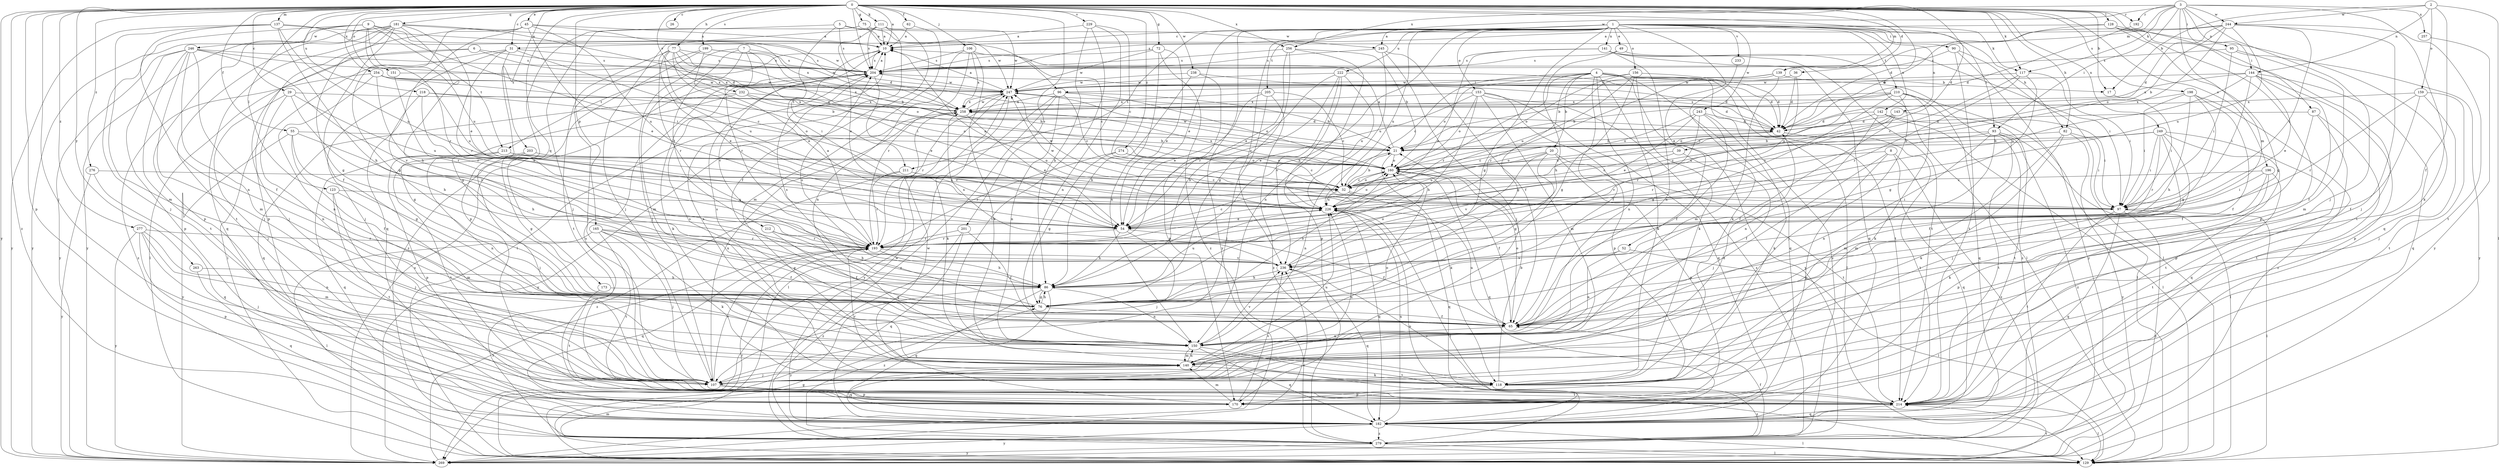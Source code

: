 strict digraph  {
0;
1;
2;
3;
4;
5;
6;
7;
8;
9;
10;
17;
20;
21;
26;
29;
31;
32;
36;
39;
42;
45;
49;
52;
54;
55;
62;
65;
72;
75;
76;
77;
82;
86;
87;
90;
93;
95;
96;
97;
106;
107;
111;
117;
118;
123;
128;
129;
137;
139;
140;
141;
142;
143;
144;
150;
151;
153;
156;
159;
160;
165;
170;
173;
181;
182;
192;
193;
196;
198;
199;
201;
203;
204;
205;
210;
211;
212;
213;
214;
218;
222;
226;
229;
232;
233;
236;
238;
243;
244;
245;
246;
247;
249;
254;
256;
257;
258;
263;
269;
274;
276;
277;
279;
0 -> 10  [label=a];
0 -> 17  [label=b];
0 -> 26  [label=c];
0 -> 29  [label=c];
0 -> 31  [label=c];
0 -> 36  [label=d];
0 -> 39  [label=d];
0 -> 42  [label=d];
0 -> 45  [label=e];
0 -> 55  [label=f];
0 -> 62  [label=f];
0 -> 72  [label=g];
0 -> 75  [label=g];
0 -> 77  [label=h];
0 -> 82  [label=h];
0 -> 87  [label=i];
0 -> 106  [label=j];
0 -> 107  [label=j];
0 -> 111  [label=k];
0 -> 117  [label=k];
0 -> 123  [label=l];
0 -> 128  [label=l];
0 -> 137  [label=m];
0 -> 139  [label=m];
0 -> 151  [label=o];
0 -> 165  [label=p];
0 -> 170  [label=p];
0 -> 173  [label=q];
0 -> 181  [label=q];
0 -> 192  [label=r];
0 -> 196  [label=s];
0 -> 198  [label=s];
0 -> 199  [label=s];
0 -> 201  [label=s];
0 -> 203  [label=s];
0 -> 204  [label=s];
0 -> 218  [label=u];
0 -> 229  [label=v];
0 -> 232  [label=v];
0 -> 238  [label=w];
0 -> 249  [label=x];
0 -> 254  [label=x];
0 -> 256  [label=x];
0 -> 263  [label=y];
0 -> 269  [label=y];
0 -> 274  [label=z];
0 -> 276  [label=z];
0 -> 277  [label=z];
0 -> 279  [label=z];
1 -> 31  [label=c];
1 -> 49  [label=e];
1 -> 52  [label=e];
1 -> 54  [label=e];
1 -> 76  [label=g];
1 -> 82  [label=h];
1 -> 86  [label=h];
1 -> 90  [label=i];
1 -> 93  [label=i];
1 -> 117  [label=k];
1 -> 141  [label=n];
1 -> 142  [label=n];
1 -> 143  [label=n];
1 -> 153  [label=o];
1 -> 156  [label=o];
1 -> 205  [label=t];
1 -> 210  [label=t];
1 -> 211  [label=t];
1 -> 222  [label=u];
1 -> 226  [label=u];
1 -> 233  [label=v];
1 -> 236  [label=v];
1 -> 243  [label=w];
1 -> 269  [label=y];
2 -> 17  [label=b];
2 -> 65  [label=f];
2 -> 129  [label=l];
2 -> 144  [label=n];
2 -> 159  [label=o];
2 -> 244  [label=w];
3 -> 93  [label=i];
3 -> 95  [label=i];
3 -> 107  [label=j];
3 -> 117  [label=k];
3 -> 118  [label=k];
3 -> 139  [label=m];
3 -> 144  [label=n];
3 -> 192  [label=r];
3 -> 236  [label=m];
3 -> 244  [label=w];
3 -> 245  [label=w];
3 -> 256  [label=x];
3 -> 257  [label=x];
4 -> 17  [label=b];
4 -> 20  [label=b];
4 -> 32  [label=c];
4 -> 42  [label=d];
4 -> 65  [label=f];
4 -> 76  [label=g];
4 -> 96  [label=i];
4 -> 118  [label=k];
4 -> 129  [label=l];
4 -> 150  [label=n];
4 -> 160  [label=o];
4 -> 182  [label=q];
4 -> 193  [label=r];
4 -> 269  [label=y];
4 -> 279  [label=z];
5 -> 96  [label=i];
5 -> 170  [label=p];
5 -> 204  [label=s];
5 -> 211  [label=t];
5 -> 245  [label=w];
6 -> 107  [label=j];
6 -> 129  [label=l];
6 -> 204  [label=s];
6 -> 258  [label=x];
7 -> 97  [label=i];
7 -> 107  [label=j];
7 -> 140  [label=m];
7 -> 193  [label=r];
7 -> 204  [label=s];
7 -> 212  [label=t];
8 -> 107  [label=j];
8 -> 160  [label=o];
8 -> 170  [label=p];
8 -> 182  [label=q];
8 -> 279  [label=z];
9 -> 97  [label=i];
9 -> 107  [label=j];
9 -> 193  [label=r];
9 -> 213  [label=t];
9 -> 226  [label=u];
9 -> 246  [label=w];
9 -> 247  [label=w];
9 -> 269  [label=y];
10 -> 204  [label=s];
10 -> 213  [label=t];
10 -> 236  [label=v];
17 -> 97  [label=i];
20 -> 76  [label=g];
20 -> 160  [label=o];
20 -> 170  [label=p];
20 -> 214  [label=t];
20 -> 226  [label=u];
20 -> 236  [label=v];
21 -> 10  [label=a];
21 -> 118  [label=k];
21 -> 150  [label=n];
21 -> 160  [label=o];
21 -> 247  [label=w];
29 -> 86  [label=h];
29 -> 107  [label=j];
29 -> 150  [label=n];
29 -> 226  [label=u];
29 -> 258  [label=x];
31 -> 32  [label=c];
31 -> 76  [label=g];
31 -> 107  [label=j];
31 -> 129  [label=l];
31 -> 193  [label=r];
31 -> 204  [label=s];
32 -> 21  [label=b];
32 -> 97  [label=i];
32 -> 160  [label=o];
32 -> 182  [label=q];
32 -> 226  [label=u];
32 -> 247  [label=w];
36 -> 42  [label=d];
36 -> 226  [label=u];
36 -> 247  [label=w];
39 -> 32  [label=c];
39 -> 65  [label=f];
39 -> 160  [label=o];
42 -> 21  [label=b];
42 -> 32  [label=c];
42 -> 204  [label=s];
42 -> 214  [label=t];
45 -> 10  [label=a];
45 -> 42  [label=d];
45 -> 54  [label=e];
45 -> 76  [label=g];
45 -> 170  [label=p];
45 -> 182  [label=q];
45 -> 226  [label=u];
49 -> 86  [label=h];
49 -> 97  [label=i];
49 -> 204  [label=s];
52 -> 129  [label=l];
52 -> 150  [label=n];
52 -> 236  [label=v];
54 -> 32  [label=c];
54 -> 65  [label=f];
54 -> 86  [label=h];
54 -> 107  [label=j];
54 -> 193  [label=r];
55 -> 21  [label=b];
55 -> 65  [label=f];
55 -> 76  [label=g];
55 -> 86  [label=h];
55 -> 269  [label=y];
62 -> 10  [label=a];
62 -> 140  [label=m];
65 -> 150  [label=n];
65 -> 160  [label=o];
65 -> 226  [label=u];
72 -> 54  [label=e];
72 -> 150  [label=n];
72 -> 204  [label=s];
72 -> 247  [label=w];
72 -> 279  [label=z];
75 -> 10  [label=a];
75 -> 107  [label=j];
75 -> 247  [label=w];
76 -> 65  [label=f];
76 -> 86  [label=h];
76 -> 160  [label=o];
76 -> 204  [label=s];
77 -> 54  [label=e];
77 -> 97  [label=i];
77 -> 160  [label=o];
77 -> 193  [label=r];
77 -> 204  [label=s];
77 -> 214  [label=t];
77 -> 226  [label=u];
77 -> 247  [label=w];
77 -> 258  [label=x];
82 -> 21  [label=b];
82 -> 97  [label=i];
82 -> 118  [label=k];
82 -> 140  [label=m];
82 -> 269  [label=y];
86 -> 76  [label=g];
86 -> 150  [label=n];
86 -> 182  [label=q];
86 -> 204  [label=s];
86 -> 226  [label=u];
86 -> 269  [label=y];
86 -> 279  [label=z];
87 -> 42  [label=d];
87 -> 65  [label=f];
87 -> 170  [label=p];
87 -> 214  [label=t];
90 -> 129  [label=l];
90 -> 204  [label=s];
90 -> 214  [label=t];
90 -> 269  [label=y];
93 -> 21  [label=b];
93 -> 129  [label=l];
93 -> 140  [label=m];
93 -> 150  [label=n];
93 -> 193  [label=r];
93 -> 214  [label=t];
93 -> 279  [label=z];
95 -> 97  [label=i];
95 -> 140  [label=m];
95 -> 204  [label=s];
95 -> 269  [label=y];
96 -> 21  [label=b];
96 -> 32  [label=c];
96 -> 150  [label=n];
96 -> 160  [label=o];
96 -> 258  [label=x];
96 -> 269  [label=y];
96 -> 279  [label=z];
97 -> 10  [label=a];
97 -> 129  [label=l];
97 -> 182  [label=q];
97 -> 214  [label=t];
97 -> 247  [label=w];
97 -> 269  [label=y];
106 -> 32  [label=c];
106 -> 118  [label=k];
106 -> 150  [label=n];
106 -> 193  [label=r];
106 -> 204  [label=s];
106 -> 258  [label=x];
107 -> 42  [label=d];
107 -> 170  [label=p];
107 -> 193  [label=r];
107 -> 214  [label=t];
107 -> 226  [label=u];
107 -> 258  [label=x];
111 -> 10  [label=a];
111 -> 54  [label=e];
111 -> 65  [label=f];
111 -> 107  [label=j];
111 -> 129  [label=l];
111 -> 204  [label=s];
111 -> 247  [label=w];
117 -> 32  [label=c];
117 -> 76  [label=g];
117 -> 97  [label=i];
117 -> 193  [label=r];
117 -> 247  [label=w];
118 -> 10  [label=a];
118 -> 21  [label=b];
118 -> 170  [label=p];
118 -> 193  [label=r];
118 -> 279  [label=z];
123 -> 107  [label=j];
123 -> 140  [label=m];
123 -> 214  [label=t];
123 -> 226  [label=u];
128 -> 10  [label=a];
128 -> 42  [label=d];
128 -> 76  [label=g];
128 -> 170  [label=p];
128 -> 182  [label=q];
128 -> 214  [label=t];
129 -> 76  [label=g];
129 -> 140  [label=m];
129 -> 193  [label=r];
137 -> 10  [label=a];
137 -> 86  [label=h];
137 -> 140  [label=m];
137 -> 150  [label=n];
137 -> 226  [label=u];
137 -> 258  [label=x];
137 -> 269  [label=y];
139 -> 21  [label=b];
139 -> 140  [label=m];
139 -> 193  [label=r];
139 -> 247  [label=w];
139 -> 279  [label=z];
140 -> 107  [label=j];
140 -> 118  [label=k];
140 -> 150  [label=n];
140 -> 160  [label=o];
140 -> 182  [label=q];
140 -> 204  [label=s];
140 -> 226  [label=u];
141 -> 54  [label=e];
141 -> 129  [label=l];
141 -> 150  [label=n];
141 -> 182  [label=q];
141 -> 204  [label=s];
141 -> 214  [label=t];
142 -> 42  [label=d];
142 -> 97  [label=i];
142 -> 129  [label=l];
142 -> 150  [label=n];
142 -> 160  [label=o];
143 -> 42  [label=d];
143 -> 65  [label=f];
143 -> 193  [label=r];
143 -> 214  [label=t];
143 -> 226  [label=u];
144 -> 54  [label=e];
144 -> 65  [label=f];
144 -> 97  [label=i];
144 -> 170  [label=p];
144 -> 182  [label=q];
144 -> 226  [label=u];
144 -> 247  [label=w];
144 -> 258  [label=x];
150 -> 140  [label=m];
150 -> 182  [label=q];
150 -> 204  [label=s];
150 -> 214  [label=t];
150 -> 236  [label=v];
151 -> 193  [label=r];
151 -> 247  [label=w];
153 -> 54  [label=e];
153 -> 86  [label=h];
153 -> 140  [label=m];
153 -> 160  [label=o];
153 -> 170  [label=p];
153 -> 182  [label=q];
153 -> 258  [label=x];
153 -> 279  [label=z];
156 -> 76  [label=g];
156 -> 118  [label=k];
156 -> 160  [label=o];
156 -> 214  [label=t];
156 -> 226  [label=u];
156 -> 247  [label=w];
159 -> 65  [label=f];
159 -> 107  [label=j];
159 -> 193  [label=r];
159 -> 214  [label=t];
159 -> 258  [label=x];
160 -> 32  [label=c];
160 -> 65  [label=f];
160 -> 182  [label=q];
160 -> 258  [label=x];
165 -> 65  [label=f];
165 -> 76  [label=g];
165 -> 107  [label=j];
165 -> 118  [label=k];
165 -> 129  [label=l];
165 -> 193  [label=r];
165 -> 214  [label=t];
170 -> 140  [label=m];
170 -> 204  [label=s];
170 -> 236  [label=v];
170 -> 247  [label=w];
173 -> 76  [label=g];
173 -> 214  [label=t];
181 -> 10  [label=a];
181 -> 42  [label=d];
181 -> 54  [label=e];
181 -> 65  [label=f];
181 -> 76  [label=g];
181 -> 86  [label=h];
181 -> 170  [label=p];
181 -> 182  [label=q];
181 -> 214  [label=t];
181 -> 269  [label=y];
182 -> 129  [label=l];
182 -> 226  [label=u];
182 -> 247  [label=w];
182 -> 269  [label=y];
182 -> 279  [label=z];
192 -> 42  [label=d];
193 -> 10  [label=a];
193 -> 86  [label=h];
193 -> 182  [label=q];
193 -> 236  [label=v];
196 -> 32  [label=c];
196 -> 97  [label=i];
196 -> 118  [label=k];
196 -> 170  [label=p];
196 -> 214  [label=t];
198 -> 65  [label=f];
198 -> 76  [label=g];
198 -> 86  [label=h];
198 -> 97  [label=i];
198 -> 258  [label=x];
198 -> 279  [label=z];
199 -> 21  [label=b];
199 -> 54  [label=e];
199 -> 107  [label=j];
199 -> 204  [label=s];
199 -> 279  [label=z];
201 -> 65  [label=f];
201 -> 182  [label=q];
201 -> 193  [label=r];
201 -> 279  [label=z];
203 -> 76  [label=g];
203 -> 107  [label=j];
203 -> 160  [label=o];
203 -> 214  [label=t];
204 -> 10  [label=a];
204 -> 54  [label=e];
204 -> 118  [label=k];
204 -> 247  [label=w];
205 -> 32  [label=c];
205 -> 54  [label=e];
205 -> 107  [label=j];
205 -> 258  [label=x];
205 -> 279  [label=z];
210 -> 21  [label=b];
210 -> 32  [label=c];
210 -> 76  [label=g];
210 -> 107  [label=j];
210 -> 118  [label=k];
210 -> 129  [label=l];
210 -> 182  [label=q];
210 -> 258  [label=x];
211 -> 32  [label=c];
211 -> 193  [label=r];
211 -> 279  [label=z];
212 -> 65  [label=f];
212 -> 86  [label=h];
212 -> 193  [label=r];
213 -> 150  [label=n];
213 -> 160  [label=o];
213 -> 170  [label=p];
213 -> 182  [label=q];
213 -> 226  [label=u];
214 -> 129  [label=l];
214 -> 182  [label=q];
214 -> 236  [label=v];
218 -> 54  [label=e];
218 -> 160  [label=o];
218 -> 236  [label=v];
218 -> 258  [label=x];
222 -> 42  [label=d];
222 -> 86  [label=h];
222 -> 170  [label=p];
222 -> 193  [label=r];
222 -> 226  [label=u];
222 -> 236  [label=v];
222 -> 247  [label=w];
226 -> 54  [label=e];
226 -> 129  [label=l];
226 -> 160  [label=o];
226 -> 182  [label=q];
229 -> 10  [label=a];
229 -> 32  [label=c];
229 -> 86  [label=h];
229 -> 150  [label=n];
229 -> 214  [label=t];
232 -> 21  [label=b];
232 -> 76  [label=g];
232 -> 160  [label=o];
232 -> 182  [label=q];
232 -> 258  [label=x];
233 -> 118  [label=k];
236 -> 86  [label=h];
236 -> 160  [label=o];
236 -> 182  [label=q];
236 -> 258  [label=x];
238 -> 42  [label=d];
238 -> 86  [label=h];
238 -> 170  [label=p];
238 -> 247  [label=w];
243 -> 42  [label=d];
243 -> 54  [label=e];
243 -> 65  [label=f];
243 -> 118  [label=k];
243 -> 160  [label=o];
243 -> 236  [label=v];
244 -> 10  [label=a];
244 -> 21  [label=b];
244 -> 42  [label=d];
244 -> 97  [label=i];
244 -> 107  [label=j];
244 -> 160  [label=o];
244 -> 204  [label=s];
244 -> 214  [label=t];
244 -> 226  [label=u];
245 -> 65  [label=f];
245 -> 107  [label=j];
245 -> 204  [label=s];
245 -> 226  [label=u];
246 -> 65  [label=f];
246 -> 107  [label=j];
246 -> 140  [label=m];
246 -> 170  [label=p];
246 -> 204  [label=s];
246 -> 214  [label=t];
246 -> 236  [label=v];
246 -> 258  [label=x];
246 -> 269  [label=y];
247 -> 10  [label=a];
247 -> 42  [label=d];
247 -> 118  [label=k];
247 -> 193  [label=r];
247 -> 258  [label=x];
249 -> 21  [label=b];
249 -> 32  [label=c];
249 -> 65  [label=f];
249 -> 97  [label=i];
249 -> 107  [label=j];
249 -> 182  [label=q];
249 -> 193  [label=r];
249 -> 214  [label=t];
254 -> 21  [label=b];
254 -> 150  [label=n];
254 -> 193  [label=r];
254 -> 226  [label=u];
254 -> 247  [label=w];
254 -> 258  [label=x];
254 -> 279  [label=z];
256 -> 21  [label=b];
256 -> 54  [label=e];
256 -> 76  [label=g];
256 -> 150  [label=n];
256 -> 204  [label=s];
257 -> 269  [label=y];
258 -> 42  [label=d];
258 -> 54  [label=e];
258 -> 129  [label=l];
258 -> 247  [label=w];
258 -> 269  [label=y];
263 -> 86  [label=h];
263 -> 182  [label=q];
269 -> 193  [label=r];
269 -> 204  [label=s];
269 -> 214  [label=t];
269 -> 236  [label=v];
274 -> 32  [label=c];
274 -> 76  [label=g];
274 -> 160  [label=o];
274 -> 193  [label=r];
276 -> 32  [label=c];
276 -> 182  [label=q];
276 -> 269  [label=y];
277 -> 107  [label=j];
277 -> 140  [label=m];
277 -> 150  [label=n];
277 -> 170  [label=p];
277 -> 193  [label=r];
277 -> 269  [label=y];
279 -> 65  [label=f];
279 -> 129  [label=l];
279 -> 226  [label=u];
279 -> 269  [label=y];
}
